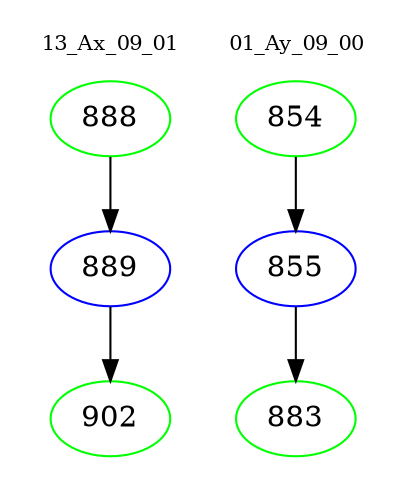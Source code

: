 digraph{
subgraph cluster_0 {
color = white
label = "13_Ax_09_01";
fontsize=10;
T0_888 [label="888", color="green"]
T0_888 -> T0_889 [color="black"]
T0_889 [label="889", color="blue"]
T0_889 -> T0_902 [color="black"]
T0_902 [label="902", color="green"]
}
subgraph cluster_1 {
color = white
label = "01_Ay_09_00";
fontsize=10;
T1_854 [label="854", color="green"]
T1_854 -> T1_855 [color="black"]
T1_855 [label="855", color="blue"]
T1_855 -> T1_883 [color="black"]
T1_883 [label="883", color="green"]
}
}

